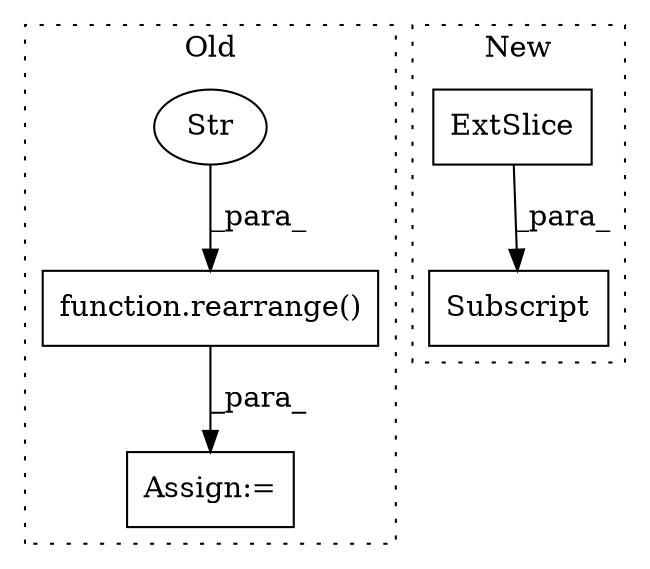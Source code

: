 digraph G {
subgraph cluster0 {
1 [label="function.rearrange()" a="75" s="2681,2719" l="10,1" shape="box"];
3 [label="Str" a="66" s="2697" l="22" shape="ellipse"];
5 [label="Assign:=" a="68" s="2678" l="3" shape="box"];
label = "Old";
style="dotted";
}
subgraph cluster1 {
2 [label="ExtSlice" a="85" s="3834" l="4" shape="box"];
4 [label="Subscript" a="63" s="3834,0" l="11,0" shape="box"];
label = "New";
style="dotted";
}
1 -> 5 [label="_para_"];
2 -> 4 [label="_para_"];
3 -> 1 [label="_para_"];
}